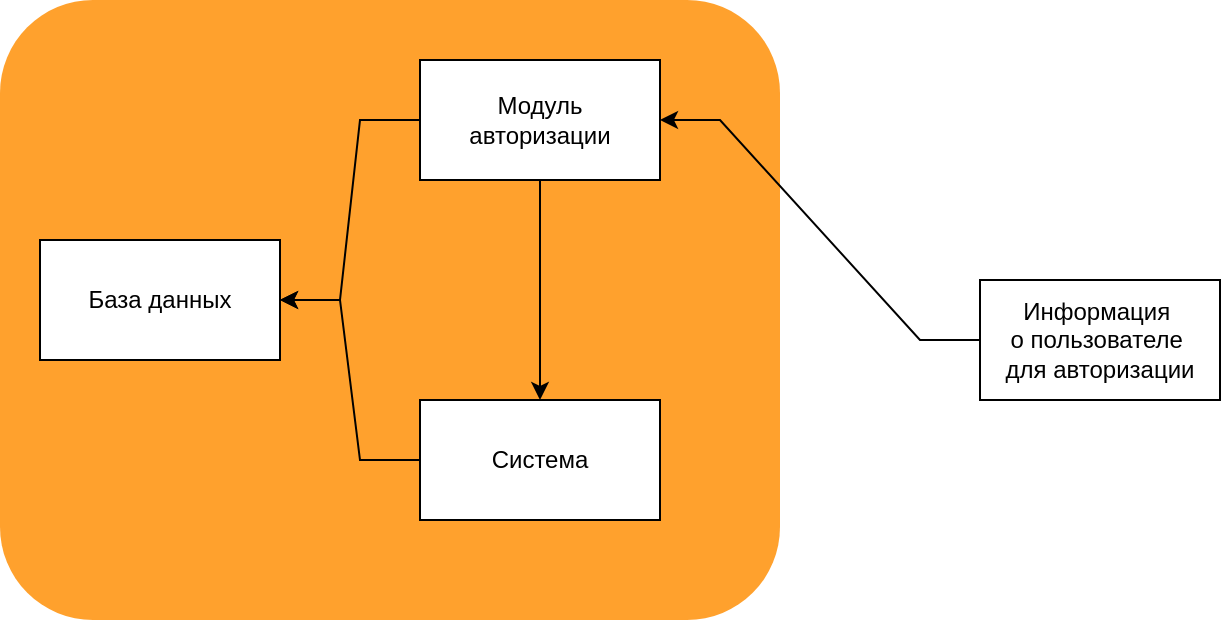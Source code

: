 <mxfile version="21.1.2" type="device">
  <diagram name="Страница 1" id="O7MRs_6kxlbN8Mxizn9J">
    <mxGraphModel dx="973" dy="654" grid="1" gridSize="10" guides="1" tooltips="1" connect="1" arrows="1" fold="1" page="1" pageScale="1" pageWidth="827" pageHeight="1169" math="0" shadow="0">
      <root>
        <mxCell id="0" />
        <mxCell id="1" parent="0" />
        <mxCell id="ZV1bl8aVmT38kcgYfzDI-7" value="" style="fillColor=#FFA12D;strokeColor=none;whiteSpace=wrap;html=1;rounded=1;glass=0;" vertex="1" parent="1">
          <mxGeometry x="160" y="110" width="390" height="310" as="geometry" />
        </mxCell>
        <mxCell id="ZV1bl8aVmT38kcgYfzDI-8" style="edgeStyle=entityRelationEdgeStyle;rounded=0;orthogonalLoop=1;jettySize=auto;html=1;entryX=1;entryY=0.5;entryDx=0;entryDy=0;" edge="1" parent="1" source="ZV1bl8aVmT38kcgYfzDI-2" target="ZV1bl8aVmT38kcgYfzDI-4">
          <mxGeometry relative="1" as="geometry" />
        </mxCell>
        <mxCell id="ZV1bl8aVmT38kcgYfzDI-2" value="Информация&amp;nbsp;&lt;br&gt;о пользователе&amp;nbsp;&lt;br&gt;для авторизации" style="rounded=0;whiteSpace=wrap;html=1;" vertex="1" parent="1">
          <mxGeometry x="650" y="250" width="120" height="60" as="geometry" />
        </mxCell>
        <mxCell id="ZV1bl8aVmT38kcgYfzDI-9" style="edgeStyle=orthogonalEdgeStyle;rounded=0;orthogonalLoop=1;jettySize=auto;html=1;curved=1;" edge="1" parent="1" source="ZV1bl8aVmT38kcgYfzDI-4" target="ZV1bl8aVmT38kcgYfzDI-5">
          <mxGeometry relative="1" as="geometry" />
        </mxCell>
        <mxCell id="ZV1bl8aVmT38kcgYfzDI-10" style="edgeStyle=entityRelationEdgeStyle;rounded=0;orthogonalLoop=1;jettySize=auto;html=1;entryX=1;entryY=0.5;entryDx=0;entryDy=0;" edge="1" parent="1" source="ZV1bl8aVmT38kcgYfzDI-4" target="ZV1bl8aVmT38kcgYfzDI-6">
          <mxGeometry relative="1" as="geometry" />
        </mxCell>
        <mxCell id="ZV1bl8aVmT38kcgYfzDI-4" value="Модуль&lt;br&gt;авторизации" style="rounded=0;whiteSpace=wrap;html=1;" vertex="1" parent="1">
          <mxGeometry x="370" y="140" width="120" height="60" as="geometry" />
        </mxCell>
        <mxCell id="ZV1bl8aVmT38kcgYfzDI-11" style="edgeStyle=entityRelationEdgeStyle;rounded=0;orthogonalLoop=1;jettySize=auto;html=1;" edge="1" parent="1" source="ZV1bl8aVmT38kcgYfzDI-5" target="ZV1bl8aVmT38kcgYfzDI-6">
          <mxGeometry relative="1" as="geometry" />
        </mxCell>
        <mxCell id="ZV1bl8aVmT38kcgYfzDI-5" value="Система" style="rounded=0;whiteSpace=wrap;html=1;" vertex="1" parent="1">
          <mxGeometry x="370" y="310" width="120" height="60" as="geometry" />
        </mxCell>
        <mxCell id="ZV1bl8aVmT38kcgYfzDI-6" value="База данных" style="rounded=0;whiteSpace=wrap;html=1;" vertex="1" parent="1">
          <mxGeometry x="180" y="230" width="120" height="60" as="geometry" />
        </mxCell>
      </root>
    </mxGraphModel>
  </diagram>
</mxfile>
